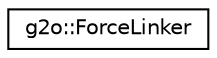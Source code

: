 digraph "Graphical Class Hierarchy"
{
  edge [fontname="Helvetica",fontsize="10",labelfontname="Helvetica",labelfontsize="10"];
  node [fontname="Helvetica",fontsize="10",shape=record];
  rankdir="LR";
  Node0 [label="g2o::ForceLinker",height=0.2,width=0.4,color="black", fillcolor="white", style="filled",URL="$structg2o_1_1_force_linker.html"];
}
